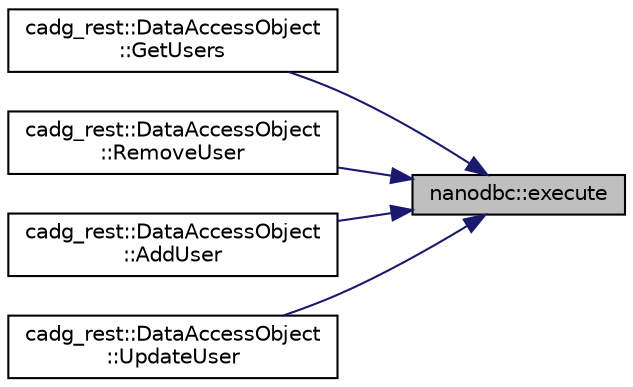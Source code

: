 digraph "nanodbc::execute"
{
 // LATEX_PDF_SIZE
  edge [fontname="Helvetica",fontsize="10",labelfontname="Helvetica",labelfontsize="10"];
  node [fontname="Helvetica",fontsize="10",shape=record];
  rankdir="RL";
  Node3 [label="nanodbc::execute",height=0.2,width=0.4,color="black", fillcolor="grey75", style="filled", fontcolor="black",tooltip="Immediately opens, prepares, and executes the given query directly on the given connection."];
  Node3 -> Node4 [dir="back",color="midnightblue",fontsize="10",style="solid",fontname="Helvetica"];
  Node4 [label="cadg_rest::DataAccessObject\l::GetUsers",height=0.2,width=0.4,color="black", fillcolor="white", style="filled",URL="$classcadg__rest_1_1_data_access_object.html#a52d1c1333fc65e6a3a6276d044296ca0",tooltip="Returns all users."];
  Node3 -> Node5 [dir="back",color="midnightblue",fontsize="10",style="solid",fontname="Helvetica"];
  Node5 [label="cadg_rest::DataAccessObject\l::RemoveUser",height=0.2,width=0.4,color="black", fillcolor="white", style="filled",URL="$classcadg__rest_1_1_data_access_object.html#a049df84fde79be3547fe363be40850e4",tooltip="Removes a user by the provided id."];
  Node3 -> Node6 [dir="back",color="midnightblue",fontsize="10",style="solid",fontname="Helvetica"];
  Node6 [label="cadg_rest::DataAccessObject\l::AddUser",height=0.2,width=0.4,color="black", fillcolor="white", style="filled",URL="$classcadg__rest_1_1_data_access_object.html#a6d80c563e1cd526791fa69f32cd1d896",tooltip="Adds a new user."];
  Node3 -> Node7 [dir="back",color="midnightblue",fontsize="10",style="solid",fontname="Helvetica"];
  Node7 [label="cadg_rest::DataAccessObject\l::UpdateUser",height=0.2,width=0.4,color="black", fillcolor="white", style="filled",URL="$classcadg__rest_1_1_data_access_object.html#af9a88b06de9cd2c7042c91be83e00872",tooltip="Updates a user."];
}
